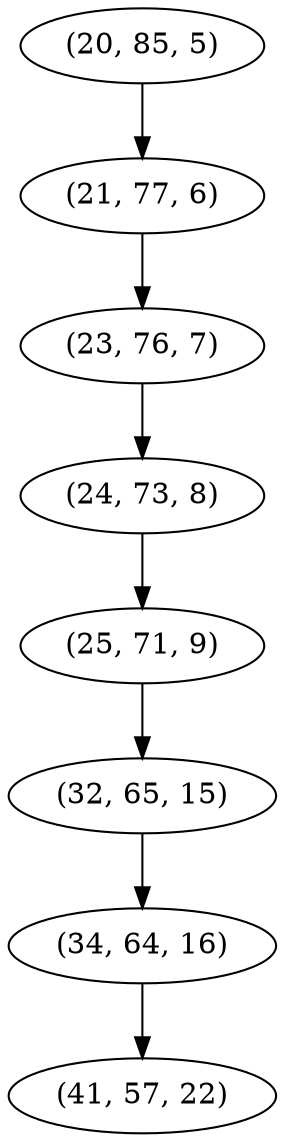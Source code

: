 digraph tree {
    "(20, 85, 5)";
    "(21, 77, 6)";
    "(23, 76, 7)";
    "(24, 73, 8)";
    "(25, 71, 9)";
    "(32, 65, 15)";
    "(34, 64, 16)";
    "(41, 57, 22)";
    "(20, 85, 5)" -> "(21, 77, 6)";
    "(21, 77, 6)" -> "(23, 76, 7)";
    "(23, 76, 7)" -> "(24, 73, 8)";
    "(24, 73, 8)" -> "(25, 71, 9)";
    "(25, 71, 9)" -> "(32, 65, 15)";
    "(32, 65, 15)" -> "(34, 64, 16)";
    "(34, 64, 16)" -> "(41, 57, 22)";
}
